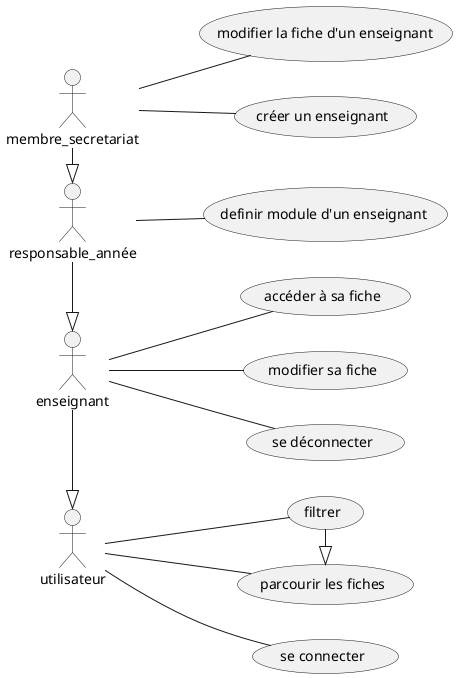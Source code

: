 @startuml
left to right direction

:utilisateur:
:membre_secretariat:
:responsable_année:
:enseignant:


usecase filtre as "filtrer"
usecase acfiche as "accéder à sa fiche"
usecase modif as "modifier sa fiche"
usecase parc as "parcourir les fiches"
usecase def as "definir module d'un enseignant"
usecase co as "se connecter"
usecase create as "créer un enseignant"
usecase modifen as "modifier la fiche d'un enseignant"
usecase deco as "se déconnecter"


utilisateur -- parc
utilisateur -- filtre
utilisateur -- co

enseignant -- acfiche
enseignant -- modif
enseignant -- deco

membre_secretariat -- modifen
membre_secretariat -- create

responsable_année -- def

filtre -|> parc



enseignant -|> utilisateur
responsable_année -|> enseignant
membre_secretariat -|> responsable_année



@enduml